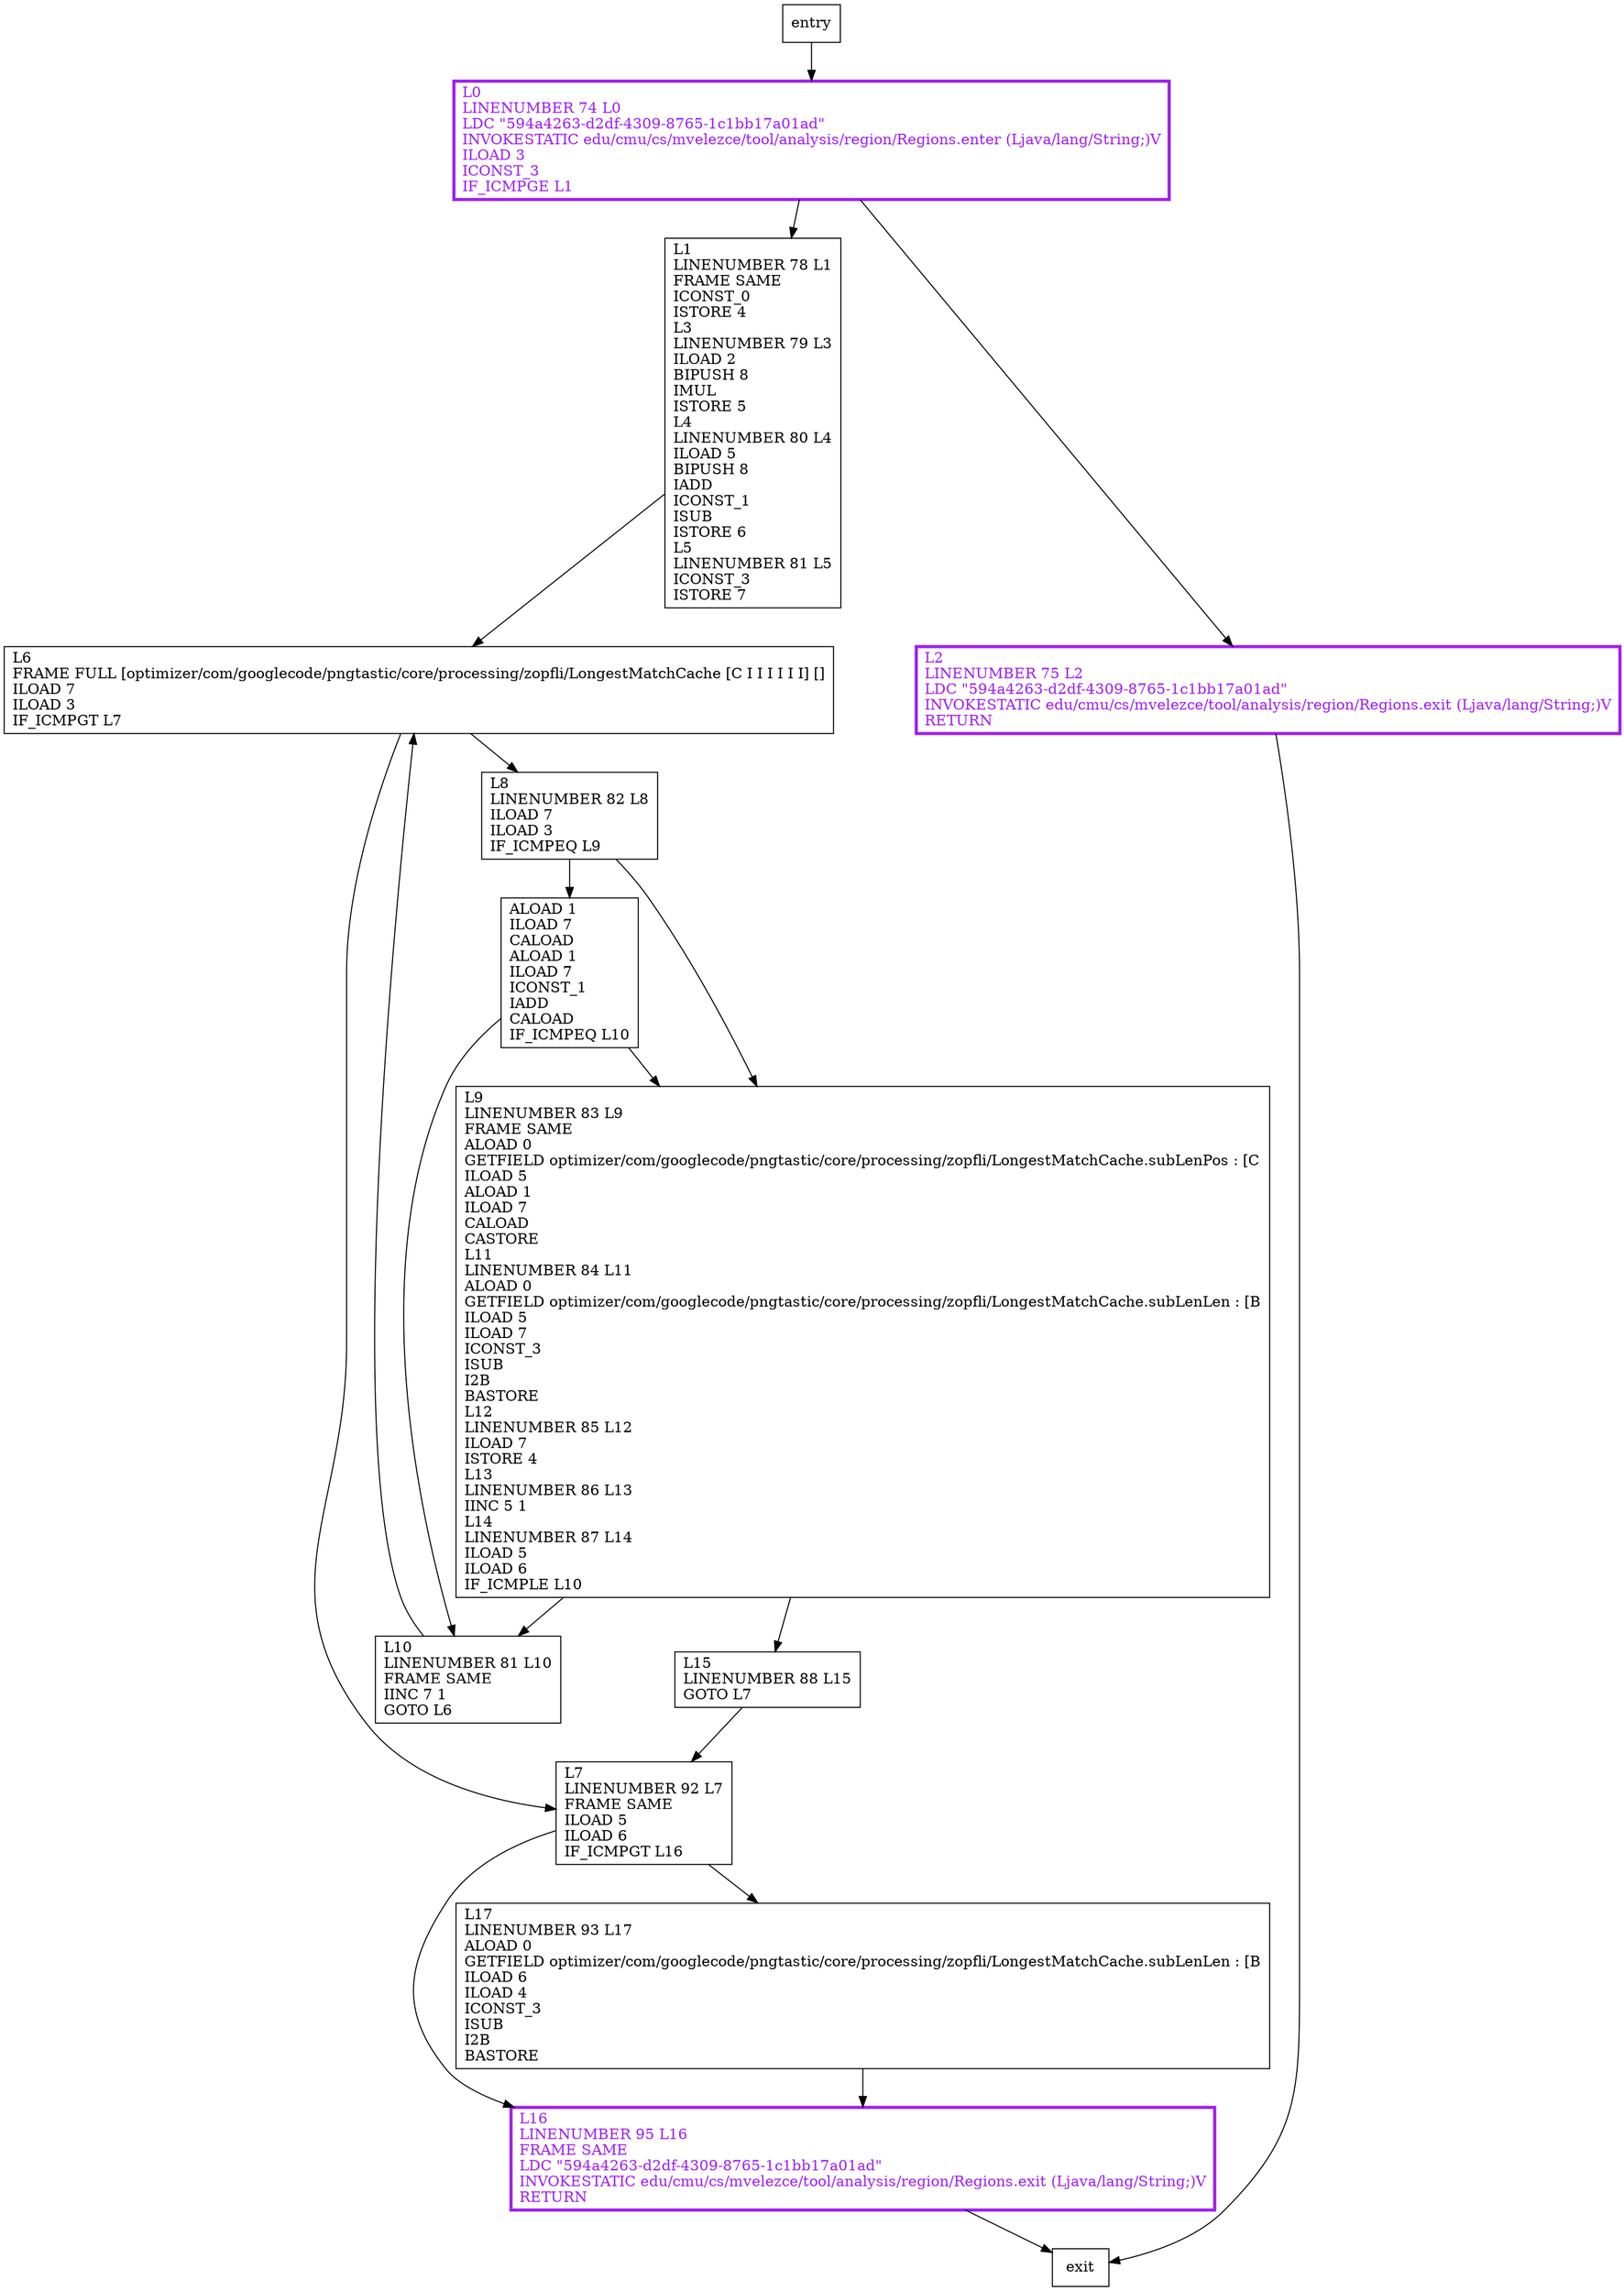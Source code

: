 digraph subLenToCache {
node [shape=record];
209360730 [label="L1\lLINENUMBER 78 L1\lFRAME SAME\lICONST_0\lISTORE 4\lL3\lLINENUMBER 79 L3\lILOAD 2\lBIPUSH 8\lIMUL\lISTORE 5\lL4\lLINENUMBER 80 L4\lILOAD 5\lBIPUSH 8\lIADD\lICONST_1\lISUB\lISTORE 6\lL5\lLINENUMBER 81 L5\lICONST_3\lISTORE 7\l"];
740007499 [label="L2\lLINENUMBER 75 L2\lLDC \"594a4263-d2df-4309-8765-1c1bb17a01ad\"\lINVOKESTATIC edu/cmu/cs/mvelezce/tool/analysis/region/Regions.exit (Ljava/lang/String;)V\lRETURN\l"];
917568725 [label="L16\lLINENUMBER 95 L16\lFRAME SAME\lLDC \"594a4263-d2df-4309-8765-1c1bb17a01ad\"\lINVOKESTATIC edu/cmu/cs/mvelezce/tool/analysis/region/Regions.exit (Ljava/lang/String;)V\lRETURN\l"];
265348534 [label="L15\lLINENUMBER 88 L15\lGOTO L7\l"];
1324173038 [label="L6\lFRAME FULL [optimizer/com/googlecode/pngtastic/core/processing/zopfli/LongestMatchCache [C I I I I I I] []\lILOAD 7\lILOAD 3\lIF_ICMPGT L7\l"];
1276544608 [label="ALOAD 1\lILOAD 7\lCALOAD\lALOAD 1\lILOAD 7\lICONST_1\lIADD\lCALOAD\lIF_ICMPEQ L10\l"];
1687627235 [label="L8\lLINENUMBER 82 L8\lILOAD 7\lILOAD 3\lIF_ICMPEQ L9\l"];
1387620926 [label="L10\lLINENUMBER 81 L10\lFRAME SAME\lIINC 7 1\lGOTO L6\l"];
1336775847 [label="L17\lLINENUMBER 93 L17\lALOAD 0\lGETFIELD optimizer/com/googlecode/pngtastic/core/processing/zopfli/LongestMatchCache.subLenLen : [B\lILOAD 6\lILOAD 4\lICONST_3\lISUB\lI2B\lBASTORE\l"];
1007660652 [label="L9\lLINENUMBER 83 L9\lFRAME SAME\lALOAD 0\lGETFIELD optimizer/com/googlecode/pngtastic/core/processing/zopfli/LongestMatchCache.subLenPos : [C\lILOAD 5\lALOAD 1\lILOAD 7\lCALOAD\lCASTORE\lL11\lLINENUMBER 84 L11\lALOAD 0\lGETFIELD optimizer/com/googlecode/pngtastic/core/processing/zopfli/LongestMatchCache.subLenLen : [B\lILOAD 5\lILOAD 7\lICONST_3\lISUB\lI2B\lBASTORE\lL12\lLINENUMBER 85 L12\lILOAD 7\lISTORE 4\lL13\lLINENUMBER 86 L13\lIINC 5 1\lL14\lLINENUMBER 87 L14\lILOAD 5\lILOAD 6\lIF_ICMPLE L10\l"];
1950136544 [label="L0\lLINENUMBER 74 L0\lLDC \"594a4263-d2df-4309-8765-1c1bb17a01ad\"\lINVOKESTATIC edu/cmu/cs/mvelezce/tool/analysis/region/Regions.enter (Ljava/lang/String;)V\lILOAD 3\lICONST_3\lIF_ICMPGE L1\l"];
1971152916 [label="L7\lLINENUMBER 92 L7\lFRAME SAME\lILOAD 5\lILOAD 6\lIF_ICMPGT L16\l"];
entry;
exit;
1324173038 -> 1687627235;
1324173038 -> 1971152916;
1276544608 -> 1387620926;
1276544608 -> 1007660652;
1687627235 -> 1276544608;
1687627235 -> 1007660652;
1387620926 -> 1324173038;
1007660652 -> 265348534;
1007660652 -> 1387620926;
1971152916 -> 917568725;
1971152916 -> 1336775847;
entry -> 1950136544;
209360730 -> 1324173038;
740007499 -> exit;
917568725 -> exit;
265348534 -> 1971152916;
1336775847 -> 917568725;
1950136544 -> 209360730;
1950136544 -> 740007499;
740007499[fontcolor="purple", penwidth=3, color="purple"];
917568725[fontcolor="purple", penwidth=3, color="purple"];
1950136544[fontcolor="purple", penwidth=3, color="purple"];
}
